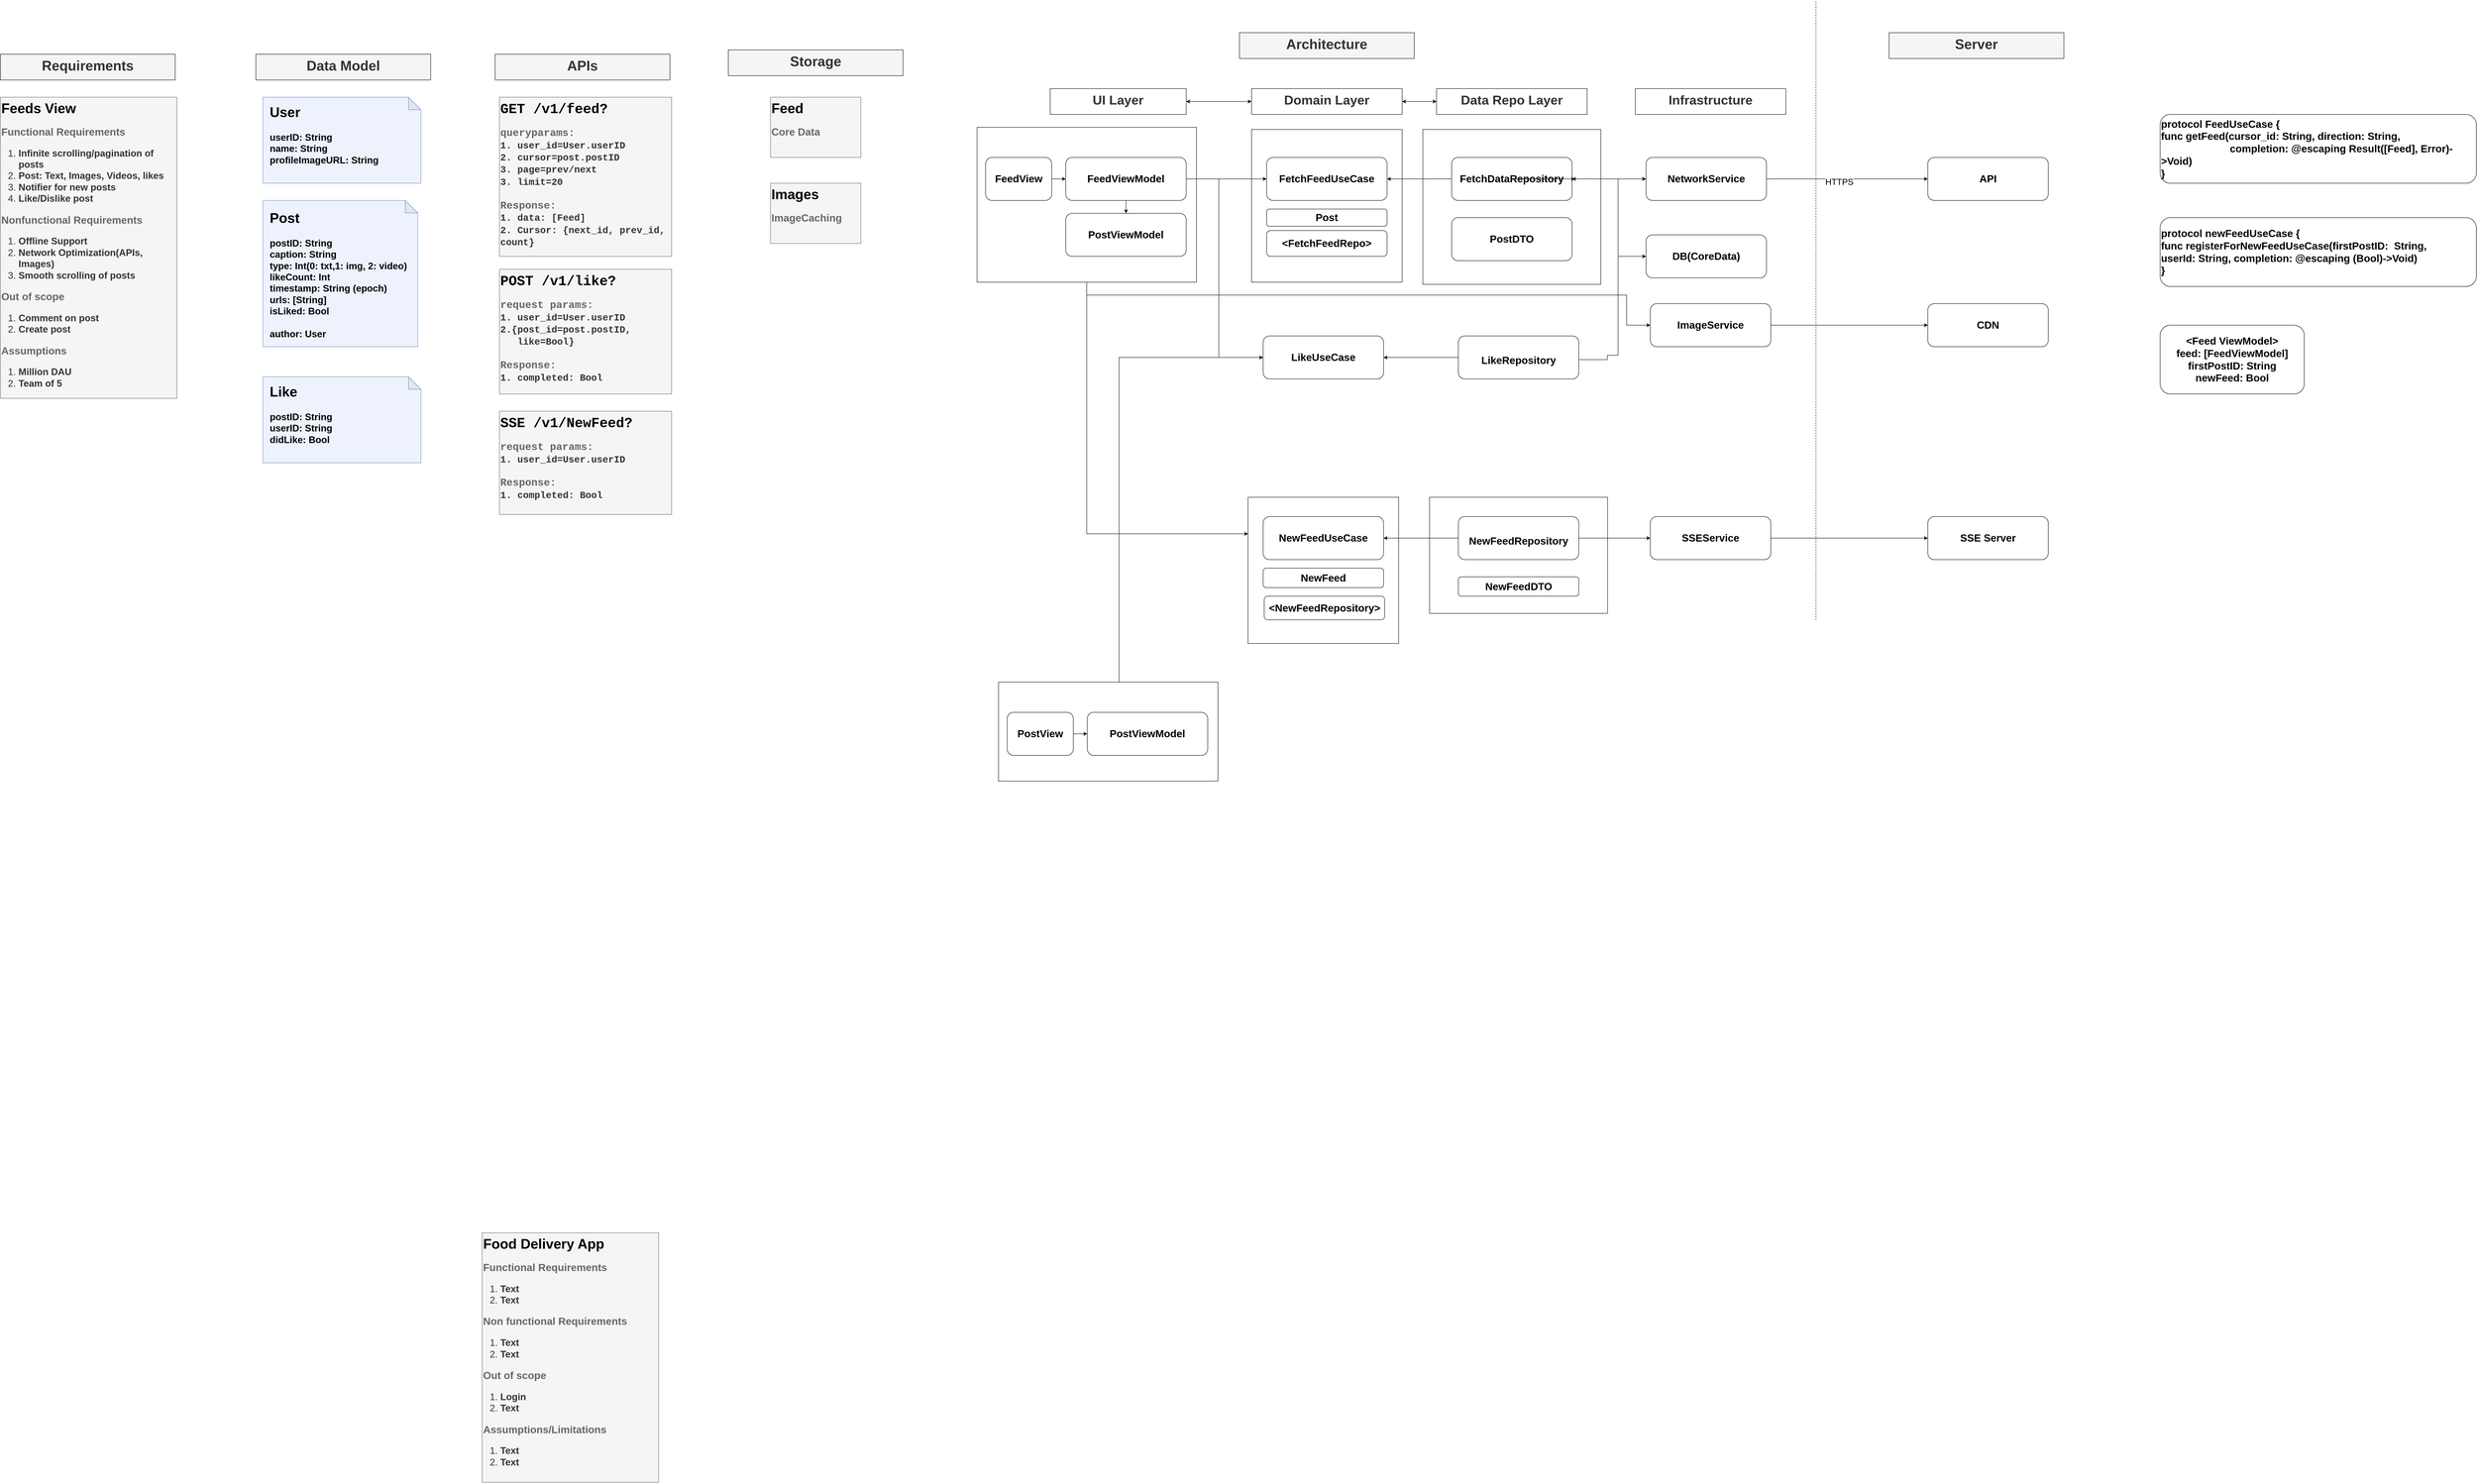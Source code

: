 <mxfile version="24.3.1" type="github">
  <diagram name="Page-1" id="V1l-dA5tbcj-XdferGQP">
    <mxGraphModel dx="2497" dy="600" grid="1" gridSize="10" guides="1" tooltips="1" connect="1" arrows="0" fold="1" page="0" pageScale="1" pageWidth="827" pageHeight="1169" background="none" math="0" shadow="0">
      <root>
        <mxCell id="0" />
        <mxCell id="1" parent="0" />
        <mxCell id="pbRktx3s1UAKMSOoyMUi-34" value="" style="rounded=0;whiteSpace=wrap;html=1;" parent="1" vertex="1">
          <mxGeometry x="3106.26" y="1315" width="413.75" height="360" as="geometry" />
        </mxCell>
        <mxCell id="pbRktx3s1UAKMSOoyMUi-47" style="edgeStyle=orthogonalEdgeStyle;rounded=0;orthogonalLoop=1;jettySize=auto;html=1;entryX=0;entryY=0.5;entryDx=0;entryDy=0;exitX=0.5;exitY=1;exitDx=0;exitDy=0;" parent="1" source="pbRktx3s1UAKMSOoyMUi-33" target="pbRktx3s1UAKMSOoyMUi-46" edge="1">
          <mxGeometry relative="1" as="geometry">
            <Array as="points">
              <mxPoint x="2325" y="1700" />
              <mxPoint x="3580" y="1700" />
              <mxPoint x="3580" y="1770" />
            </Array>
          </mxGeometry>
        </mxCell>
        <mxCell id="pbRktx3s1UAKMSOoyMUi-75" style="edgeStyle=orthogonalEdgeStyle;rounded=0;orthogonalLoop=1;jettySize=auto;html=1;entryX=0;entryY=0.25;entryDx=0;entryDy=0;" parent="1" source="pbRktx3s1UAKMSOoyMUi-33" target="pbRktx3s1UAKMSOoyMUi-54" edge="1">
          <mxGeometry relative="1" as="geometry">
            <Array as="points">
              <mxPoint x="2325" y="2255" />
            </Array>
          </mxGeometry>
        </mxCell>
        <mxCell id="pbRktx3s1UAKMSOoyMUi-33" value="" style="rounded=0;whiteSpace=wrap;html=1;" parent="1" vertex="1">
          <mxGeometry x="2070" y="1310" width="510" height="360" as="geometry" />
        </mxCell>
        <mxCell id="pbRktx3s1UAKMSOoyMUi-32" value="" style="rounded=0;whiteSpace=wrap;html=1;" parent="1" vertex="1">
          <mxGeometry x="2708.12" y="1315" width="350" height="355" as="geometry" />
        </mxCell>
        <mxCell id="NF64KttSVe0JWkwFhkoI-37" value="&lt;b&gt;&lt;font style=&quot;font-size: 24px;&quot;&gt;&amp;lt;Feed ViewModel&amp;gt;&lt;br&gt;feed: [FeedViewModel]&lt;/font&gt;&lt;/b&gt;&lt;div&gt;&lt;b&gt;&lt;font style=&quot;font-size: 24px;&quot;&gt;firstPostID: String&lt;/font&gt;&lt;/b&gt;&lt;/div&gt;&lt;div&gt;&lt;b&gt;&lt;font style=&quot;font-size: 24px;&quot;&gt;newFeed: Bool&lt;/font&gt;&lt;/b&gt;&lt;/div&gt;" style="rounded=1;whiteSpace=wrap;html=1;" parent="1" vertex="1">
          <mxGeometry x="4820" y="1770" width="335" height="160" as="geometry" />
        </mxCell>
        <mxCell id="NF64KttSVe0JWkwFhkoI-41" value="&lt;span style=&quot;font-size: 24px;&quot;&gt;&lt;b&gt;protocol FeedUseCase {&lt;/b&gt;&lt;/span&gt;&lt;div&gt;&lt;span style=&quot;font-size: 24px;&quot;&gt;&lt;b&gt;func getFeed(cursor_id: String, direction: String,&amp;nbsp;&lt;/b&gt;&lt;/span&gt;&lt;/div&gt;&lt;div&gt;&lt;span style=&quot;font-size: 24px;&quot;&gt;&lt;b&gt;&lt;span style=&quot;white-space: pre;&quot;&gt;&#x9;&lt;/span&gt;&lt;span style=&quot;white-space: pre;&quot;&gt;&#x9;&lt;/span&gt;&lt;span style=&quot;white-space: pre;&quot;&gt;&#x9;&lt;/span&gt;completion: @escaping Result([Feed], Error)-&amp;gt;Void)&lt;/b&gt;&lt;/span&gt;&lt;/div&gt;&lt;div&gt;&lt;b style=&quot;font-size: 24px; background-color: initial;&quot;&gt;}&lt;/b&gt;&lt;/div&gt;" style="rounded=1;whiteSpace=wrap;html=1;align=left;" parent="1" vertex="1">
          <mxGeometry x="4820" y="1280" width="735" height="160" as="geometry" />
        </mxCell>
        <mxCell id="NF64KttSVe0JWkwFhkoI-49" value="&lt;span style=&quot;font-size: 24px;&quot;&gt;&lt;b&gt;protocol newFeedUseCase {&lt;/b&gt;&lt;/span&gt;&lt;div&gt;&lt;span style=&quot;font-size: 24px;&quot;&gt;&lt;b&gt;func registerForNewFeedUseCase(firstPostID:&amp;nbsp; String,&amp;nbsp;&lt;/b&gt;&lt;/span&gt;&lt;/div&gt;&lt;div&gt;&lt;span style=&quot;font-size: 24px;&quot;&gt;&lt;b&gt;userId: String, completion: @escaping (Bool)-&amp;gt;Void&lt;/b&gt;&lt;/span&gt;&lt;b style=&quot;font-size: 24px; background-color: initial;&quot;&gt;)&lt;/b&gt;&lt;/div&gt;&lt;div&gt;&lt;b style=&quot;font-size: 24px; background-color: initial;&quot;&gt;}&lt;/b&gt;&lt;/div&gt;" style="rounded=1;whiteSpace=wrap;html=1;align=left;" parent="1" vertex="1">
          <mxGeometry x="4820" y="1520" width="735" height="160" as="geometry" />
        </mxCell>
        <mxCell id="0BjjASKNsb-L6eF4mIK3-59" value="" style="group" parent="1" vertex="1" connectable="0">
          <mxGeometry x="410" y="1240" width="367.5" height="200" as="geometry" />
        </mxCell>
        <mxCell id="0BjjASKNsb-L6eF4mIK3-60" value="" style="shape=note;whiteSpace=wrap;html=1;backgroundOutline=1;darkOpacity=0.05;size=29;fillColor=#EDF2FC;strokeColor=#6c8ebf;fillStyle=auto;" parent="0BjjASKNsb-L6eF4mIK3-59" vertex="1">
          <mxGeometry width="367.5" height="200" as="geometry" />
        </mxCell>
        <mxCell id="0BjjASKNsb-L6eF4mIK3-61" value="&lt;b style=&quot;font-size: 32px;&quot;&gt;User&lt;/b&gt;&lt;div&gt;&lt;b style=&quot;&quot;&gt;&lt;font style=&quot;font-size: 22px;&quot;&gt;&lt;br&gt;&lt;/font&gt;&lt;/b&gt;&lt;/div&gt;&lt;div&gt;&lt;b style=&quot;&quot;&gt;&lt;font style=&quot;font-size: 22px;&quot;&gt;userID: String&lt;/font&gt;&lt;/b&gt;&lt;/div&gt;&lt;div&gt;&lt;b style=&quot;&quot;&gt;&lt;font style=&quot;font-size: 22px;&quot;&gt;name: String&lt;/font&gt;&lt;/b&gt;&lt;/div&gt;&lt;div&gt;&lt;b style=&quot;&quot;&gt;&lt;font style=&quot;font-size: 22px;&quot;&gt;profileImageURL: String&lt;/font&gt;&lt;/b&gt;&lt;/div&gt;" style="text;html=1;align=left;verticalAlign=top;whiteSpace=wrap;rounded=0;" parent="0BjjASKNsb-L6eF4mIK3-59" vertex="1">
          <mxGeometry x="13.868" y="9.048" width="339.764" height="183.333" as="geometry" />
        </mxCell>
        <mxCell id="0BjjASKNsb-L6eF4mIK3-62" value="&lt;p style=&quot;line-height: 120%;&quot;&gt;&lt;font style=&quot;font-size: 32px;&quot;&gt;&lt;b&gt;Data Model&lt;/b&gt;&lt;/font&gt;&lt;/p&gt;" style="text;html=1;align=center;verticalAlign=middle;whiteSpace=wrap;rounded=0;fillColor=#f5f5f5;strokeColor=default;fontColor=#333333;" parent="1" vertex="1">
          <mxGeometry x="393.75" y="1140" width="406.25" height="60" as="geometry" />
        </mxCell>
        <mxCell id="0BjjASKNsb-L6eF4mIK3-63" value="&lt;p style=&quot;line-height: 120%;&quot;&gt;&lt;font style=&quot;font-size: 32px;&quot;&gt;&lt;b&gt;Requirements&lt;/b&gt;&lt;/font&gt;&lt;/p&gt;" style="text;html=1;align=center;verticalAlign=middle;whiteSpace=wrap;rounded=0;fillColor=#f5f5f5;strokeColor=default;fontColor=#333333;" parent="1" vertex="1">
          <mxGeometry x="-200" y="1140" width="406.25" height="60" as="geometry" />
        </mxCell>
        <mxCell id="0BjjASKNsb-L6eF4mIK3-65" value="&lt;h1 style=&quot;margin-top: 0px; font-size: 32px;&quot;&gt;&lt;font color=&quot;#000000&quot; style=&quot;font-size: 32px;&quot;&gt;&lt;span style=&quot;background-color: initial;&quot;&gt;&lt;font style=&quot;font-size: 32px;&quot;&gt;Feeds View&lt;/font&gt;&lt;/span&gt;&lt;br&gt;&lt;/font&gt;&lt;/h1&gt;&lt;div style=&quot;&quot;&gt;&lt;span style=&quot;background-color: initial;&quot;&gt;&lt;font color=&quot;#666666&quot; size=&quot;1&quot; style=&quot;&quot;&gt;&lt;b style=&quot;font-size: 24px;&quot;&gt;Functional Requirements&lt;/b&gt;&lt;/font&gt;&lt;/span&gt;&lt;/div&gt;&lt;div style=&quot;font-size: 22px;&quot;&gt;&lt;ol style=&quot;&quot;&gt;&lt;li style=&quot;&quot;&gt;&lt;b&gt;Infinite scrolling/pagination of posts&lt;/b&gt;&lt;/li&gt;&lt;li style=&quot;&quot;&gt;&lt;b&gt;Post: Text, Images, Videos, likes&lt;/b&gt;&lt;/li&gt;&lt;li style=&quot;&quot;&gt;&lt;b&gt;Notifier for new posts&lt;/b&gt;&lt;/li&gt;&lt;li style=&quot;&quot;&gt;&lt;b&gt;Like/Dislike post&lt;/b&gt;&lt;/li&gt;&lt;/ol&gt;&lt;div&gt;&lt;div style=&quot;font-size: 12px;&quot;&gt;&lt;span style=&quot;background-color: initial;&quot;&gt;&lt;font color=&quot;#666666&quot; size=&quot;1&quot;&gt;&lt;b style=&quot;font-size: 24px;&quot;&gt;Nonfunctional Requirements&lt;/b&gt;&lt;/font&gt;&lt;/span&gt;&lt;/div&gt;&lt;div&gt;&lt;ol&gt;&lt;li&gt;&lt;b&gt;Offline Support&lt;/b&gt;&lt;/li&gt;&lt;li&gt;&lt;b&gt;Network Optimization(APIs, Images)&lt;/b&gt;&lt;/li&gt;&lt;li&gt;&lt;b&gt;Smooth scrolling of posts&lt;/b&gt;&lt;/li&gt;&lt;/ol&gt;&lt;div&gt;&lt;div style=&quot;font-size: 12px;&quot;&gt;&lt;span style=&quot;background-color: initial;&quot;&gt;&lt;font color=&quot;#666666&quot; size=&quot;1&quot;&gt;&lt;b style=&quot;font-size: 24px;&quot;&gt;Out of scope&lt;/b&gt;&lt;/font&gt;&lt;/span&gt;&lt;/div&gt;&lt;div&gt;&lt;ol&gt;&lt;li&gt;&lt;b&gt;Comment on post&lt;/b&gt;&lt;/li&gt;&lt;li&gt;&lt;b&gt;Create post&lt;/b&gt;&lt;/li&gt;&lt;/ol&gt;&lt;div&gt;&lt;div style=&quot;font-size: 12px;&quot;&gt;&lt;span style=&quot;background-color: initial;&quot;&gt;&lt;font color=&quot;#666666&quot; size=&quot;1&quot;&gt;&lt;b style=&quot;font-size: 24px;&quot;&gt;Assumptions&lt;/b&gt;&lt;/font&gt;&lt;/span&gt;&lt;/div&gt;&lt;div&gt;&lt;ol&gt;&lt;li&gt;&lt;b&gt;Million DAU&lt;/b&gt;&lt;/li&gt;&lt;li&gt;&lt;b&gt;Team of 5&lt;/b&gt;&lt;/li&gt;&lt;/ol&gt;&lt;/div&gt;&lt;/div&gt;&lt;/div&gt;&lt;/div&gt;&lt;/div&gt;&lt;/div&gt;&lt;/div&gt;&lt;div style=&quot;font-size: 22px;&quot;&gt;&lt;span style=&quot;background-color: initial;&quot;&gt;&lt;font size=&quot;1&quot; style=&quot;&quot;&gt;&lt;b style=&quot;font-size: 20px;&quot;&gt;&lt;br&gt;&lt;/b&gt;&lt;/font&gt;&lt;/span&gt;&lt;/div&gt;&lt;div style=&quot;&quot;&gt;&lt;span style=&quot;background-color: initial;&quot;&gt;&lt;font size=&quot;1&quot; style=&quot;&quot;&gt;&lt;b style=&quot;font-size: 20px;&quot;&gt;&amp;nbsp;&lt;/b&gt;&lt;/font&gt;&lt;/span&gt;&lt;/div&gt;&lt;div style=&quot;&quot;&gt;&lt;span style=&quot;background-color: initial;&quot;&gt;&lt;font size=&quot;1&quot; style=&quot;&quot;&gt;&lt;b style=&quot;font-size: 22px;&quot;&gt;&lt;br&gt;&lt;/b&gt;&lt;/font&gt;&lt;/span&gt;&lt;/div&gt;&lt;div&gt;&lt;br&gt;&lt;/div&gt;&lt;div&gt;&lt;br&gt;&lt;/div&gt;" style="text;html=1;whiteSpace=wrap;overflow=hidden;rounded=0;fillColor=#f5f5f5;strokeColor=#666666;fontColor=#333333;" parent="1" vertex="1">
          <mxGeometry x="-200" y="1240" width="410" height="700" as="geometry" />
        </mxCell>
        <mxCell id="0BjjASKNsb-L6eF4mIK3-66" value="" style="group" parent="1" vertex="1" connectable="0">
          <mxGeometry x="410" y="1480" width="360" height="340" as="geometry" />
        </mxCell>
        <mxCell id="0BjjASKNsb-L6eF4mIK3-67" value="" style="shape=note;whiteSpace=wrap;html=1;backgroundOutline=1;darkOpacity=0.05;size=29;fillColor=#EDF2FC;strokeColor=#6c8ebf;fillStyle=auto;" parent="0BjjASKNsb-L6eF4mIK3-66" vertex="1">
          <mxGeometry width="360" height="340" as="geometry" />
        </mxCell>
        <mxCell id="0BjjASKNsb-L6eF4mIK3-68" value="&lt;b style=&quot;font-size: 32px;&quot;&gt;Post&lt;/b&gt;&lt;div&gt;&lt;b style=&quot;&quot;&gt;&lt;font style=&quot;font-size: 22px;&quot;&gt;&lt;br&gt;&lt;/font&gt;&lt;/b&gt;&lt;/div&gt;&lt;div&gt;&lt;b style=&quot;&quot;&gt;&lt;font style=&quot;font-size: 22px;&quot;&gt;postID: String&lt;/font&gt;&lt;/b&gt;&lt;/div&gt;&lt;div&gt;&lt;b style=&quot;&quot;&gt;&lt;font style=&quot;font-size: 22px;&quot;&gt;caption: String&lt;/font&gt;&lt;/b&gt;&lt;/div&gt;&lt;div&gt;&lt;b style=&quot;&quot;&gt;&lt;font style=&quot;font-size: 22px;&quot;&gt;type: Int(0: txt,1: img, 2: video)&lt;/font&gt;&lt;/b&gt;&lt;/div&gt;&lt;div&gt;&lt;b style=&quot;&quot;&gt;&lt;font style=&quot;font-size: 22px;&quot;&gt;likeCount: Int&lt;/font&gt;&lt;/b&gt;&lt;/div&gt;&lt;div&gt;&lt;b style=&quot;&quot;&gt;&lt;font style=&quot;font-size: 22px;&quot;&gt;timestamp: String (epoch)&lt;/font&gt;&lt;/b&gt;&lt;/div&gt;&lt;div&gt;&lt;b style=&quot;&quot;&gt;&lt;font style=&quot;font-size: 22px;&quot;&gt;urls: [String]&lt;/font&gt;&lt;/b&gt;&lt;/div&gt;&lt;div&gt;&lt;b style=&quot;&quot;&gt;&lt;font style=&quot;font-size: 22px;&quot;&gt;isLiked: Bool&lt;/font&gt;&lt;/b&gt;&lt;/div&gt;&lt;div&gt;&lt;b style=&quot;&quot;&gt;&lt;font style=&quot;font-size: 22px;&quot;&gt;&lt;br&gt;&lt;/font&gt;&lt;/b&gt;&lt;/div&gt;&lt;div&gt;&lt;b&gt;&lt;font style=&quot;font-size: 22px;&quot;&gt;author: User&lt;/font&gt;&lt;/b&gt;&lt;/div&gt;" style="text;html=1;align=left;verticalAlign=top;whiteSpace=wrap;rounded=0;" parent="0BjjASKNsb-L6eF4mIK3-66" vertex="1">
          <mxGeometry x="13.585" y="15.381" width="332.83" height="311.667" as="geometry" />
        </mxCell>
        <mxCell id="0BjjASKNsb-L6eF4mIK3-70" value="" style="group" parent="1" vertex="1" connectable="0">
          <mxGeometry x="410" y="1890" width="367.5" height="200" as="geometry" />
        </mxCell>
        <mxCell id="0BjjASKNsb-L6eF4mIK3-71" value="" style="shape=note;whiteSpace=wrap;html=1;backgroundOutline=1;darkOpacity=0.05;size=29;fillColor=#EDF2FC;strokeColor=#6c8ebf;fillStyle=auto;" parent="0BjjASKNsb-L6eF4mIK3-70" vertex="1">
          <mxGeometry width="367.5" height="200" as="geometry" />
        </mxCell>
        <mxCell id="0BjjASKNsb-L6eF4mIK3-72" value="&lt;b style=&quot;font-size: 32px;&quot;&gt;Like&lt;/b&gt;&lt;div&gt;&lt;b style=&quot;&quot;&gt;&lt;font style=&quot;font-size: 22px;&quot;&gt;&lt;br&gt;&lt;/font&gt;&lt;/b&gt;&lt;/div&gt;&lt;div&gt;&lt;b style=&quot;&quot;&gt;&lt;font style=&quot;font-size: 22px;&quot;&gt;postID: String&lt;/font&gt;&lt;/b&gt;&lt;/div&gt;&lt;div&gt;&lt;b style=&quot;&quot;&gt;&lt;font style=&quot;font-size: 22px;&quot;&gt;userID: String&lt;/font&gt;&lt;/b&gt;&lt;/div&gt;&lt;div&gt;&lt;b style=&quot;&quot;&gt;&lt;font style=&quot;font-size: 22px;&quot;&gt;didLike: Bool&lt;/font&gt;&lt;/b&gt;&lt;/div&gt;" style="text;html=1;align=left;verticalAlign=top;whiteSpace=wrap;rounded=0;" parent="0BjjASKNsb-L6eF4mIK3-70" vertex="1">
          <mxGeometry x="13.868" y="9.048" width="339.764" height="183.333" as="geometry" />
        </mxCell>
        <mxCell id="0BjjASKNsb-L6eF4mIK3-73" value="&lt;p style=&quot;line-height: 120%;&quot;&gt;&lt;font style=&quot;font-size: 32px;&quot;&gt;&lt;b&gt;APIs&lt;/b&gt;&lt;/font&gt;&lt;/p&gt;" style="text;html=1;align=center;verticalAlign=middle;whiteSpace=wrap;rounded=0;fillColor=#f5f5f5;strokeColor=default;fontColor=#333333;" parent="1" vertex="1">
          <mxGeometry x="950" y="1140" width="406.25" height="60" as="geometry" />
        </mxCell>
        <mxCell id="0BjjASKNsb-L6eF4mIK3-74" value="&lt;h1 style=&quot;margin-top: 0px; font-size: 32px;&quot;&gt;&lt;font face=&quot;Courier New&quot; color=&quot;#000000&quot; style=&quot;font-size: 32px;&quot;&gt;&lt;span style=&quot;background-color: initial;&quot;&gt;&lt;font style=&quot;font-size: 32px;&quot;&gt;GET /v1/feed?&lt;/font&gt;&lt;/span&gt;&lt;br&gt;&lt;/font&gt;&lt;/h1&gt;&lt;div style=&quot;&quot;&gt;&lt;span style=&quot;background-color: initial;&quot;&gt;&lt;font face=&quot;Courier New&quot; color=&quot;#666666&quot; size=&quot;1&quot; style=&quot;&quot;&gt;&lt;b style=&quot;font-size: 24px;&quot;&gt;queryparams:&lt;/b&gt;&lt;/font&gt;&lt;/span&gt;&lt;/div&gt;&lt;div style=&quot;font-size: 22px;&quot;&gt;&lt;span style=&quot;background-color: initial;&quot;&gt;&lt;font face=&quot;Courier New&quot; style=&quot;font-size: 22px;&quot;&gt;&lt;b style=&quot;&quot;&gt;1. user_id=User.userID&lt;br&gt;&lt;/b&gt;&lt;/font&gt;&lt;/span&gt;&lt;/div&gt;&lt;div style=&quot;font-size: 22px;&quot;&gt;&lt;span style=&quot;background-color: initial;&quot;&gt;&lt;font face=&quot;Courier New&quot; style=&quot;font-size: 22px;&quot;&gt;&lt;b style=&quot;&quot;&gt;2. cursor=post.postID&lt;/b&gt;&lt;/font&gt;&lt;/span&gt;&lt;/div&gt;&lt;div style=&quot;font-size: 22px;&quot;&gt;&lt;span style=&quot;background-color: initial;&quot;&gt;&lt;font face=&quot;Courier New&quot; style=&quot;font-size: 22px;&quot;&gt;&lt;b style=&quot;&quot;&gt;3. page=prev/next&lt;/b&gt;&lt;/font&gt;&lt;/span&gt;&lt;/div&gt;&lt;div style=&quot;font-size: 22px;&quot;&gt;&lt;span style=&quot;background-color: initial;&quot;&gt;&lt;font face=&quot;Courier New&quot; style=&quot;font-size: 22px;&quot;&gt;&lt;b style=&quot;&quot;&gt;3. limit=20&lt;/b&gt;&lt;/font&gt;&lt;/span&gt;&lt;/div&gt;&lt;div style=&quot;font-size: 22px;&quot;&gt;&lt;span style=&quot;background-color: initial;&quot;&gt;&lt;font face=&quot;zhB9_yMxMugOM5td3RFB&quot; size=&quot;1&quot; style=&quot;&quot;&gt;&lt;b style=&quot;font-size: 20px;&quot;&gt;&lt;br&gt;&lt;/b&gt;&lt;/font&gt;&lt;/span&gt;&lt;/div&gt;&lt;div style=&quot;font-size: 22px;&quot;&gt;&lt;div style=&quot;font-size: 21px;&quot;&gt;&lt;span style=&quot;background-color: initial;&quot;&gt;&lt;font face=&quot;Courier New&quot; color=&quot;#666666&quot; size=&quot;1&quot;&gt;&lt;b style=&quot;font-size: 24px;&quot;&gt;Response:&lt;/b&gt;&lt;/font&gt;&lt;/span&gt;&lt;/div&gt;&lt;div style=&quot;&quot;&gt;&lt;span style=&quot;background-color: initial;&quot;&gt;&lt;font style=&quot;font-size: 22px;&quot; face=&quot;Courier New&quot;&gt;&lt;b style=&quot;&quot;&gt;1. data: [Feed]&lt;/b&gt;&lt;/font&gt;&lt;/span&gt;&lt;/div&gt;&lt;div style=&quot;&quot;&gt;&lt;span style=&quot;background-color: initial;&quot;&gt;&lt;font style=&quot;font-size: 22px;&quot; face=&quot;Courier New&quot;&gt;&lt;b style=&quot;&quot;&gt;2. Cursor: {next_id, prev_id, count}&lt;/b&gt;&lt;/font&gt;&lt;/span&gt;&lt;/div&gt;&lt;/div&gt;&lt;div style=&quot;font-size: 22px;&quot;&gt;&lt;span style=&quot;background-color: initial;&quot;&gt;&lt;font size=&quot;1&quot; style=&quot;&quot;&gt;&lt;b style=&quot;font-size: 22px;&quot;&gt;&lt;br&gt;&lt;/b&gt;&lt;/font&gt;&lt;/span&gt;&lt;/div&gt;&lt;div&gt;&lt;br&gt;&lt;/div&gt;&lt;div&gt;&lt;br&gt;&lt;/div&gt;" style="text;html=1;whiteSpace=wrap;overflow=hidden;rounded=0;fillColor=#f5f5f5;strokeColor=#666666;fontColor=#333333;" parent="1" vertex="1">
          <mxGeometry x="960" y="1240" width="400" height="370" as="geometry" />
        </mxCell>
        <mxCell id="0BjjASKNsb-L6eF4mIK3-76" value="&lt;h1 style=&quot;margin-top: 0px; font-size: 32px;&quot;&gt;&lt;font face=&quot;Courier New&quot; color=&quot;#000000&quot; style=&quot;font-size: 32px;&quot;&gt;&lt;span style=&quot;background-color: initial;&quot;&gt;&lt;font style=&quot;font-size: 32px;&quot;&gt;POST /v1/like?&lt;/font&gt;&lt;/span&gt;&lt;br&gt;&lt;/font&gt;&lt;/h1&gt;&lt;div style=&quot;&quot;&gt;&lt;span style=&quot;background-color: initial;&quot;&gt;&lt;font face=&quot;Courier New&quot; color=&quot;#666666&quot; size=&quot;1&quot; style=&quot;&quot;&gt;&lt;b style=&quot;font-size: 24px;&quot;&gt;request params:&lt;/b&gt;&lt;/font&gt;&lt;/span&gt;&lt;/div&gt;&lt;div style=&quot;font-size: 22px;&quot;&gt;&lt;span style=&quot;background-color: initial;&quot;&gt;&lt;font face=&quot;Courier New&quot; style=&quot;font-size: 22px;&quot;&gt;&lt;b style=&quot;&quot;&gt;1. user_id=User.userID&lt;br&gt;&lt;/b&gt;&lt;/font&gt;&lt;/span&gt;&lt;/div&gt;&lt;div style=&quot;font-size: 22px;&quot;&gt;&lt;span style=&quot;background-color: initial;&quot;&gt;&lt;font face=&quot;Courier New&quot; style=&quot;font-size: 22px;&quot;&gt;&lt;b style=&quot;&quot;&gt;2.{post_id=post.postID,&lt;/b&gt;&lt;/font&gt;&lt;/span&gt;&lt;/div&gt;&lt;div style=&quot;font-size: 22px;&quot;&gt;&lt;b style=&quot;background-color: initial; font-family: &amp;quot;Courier New&amp;quot;;&quot;&gt;&amp;nbsp; &amp;nbsp;like=Bool&lt;/b&gt;&lt;b style=&quot;font-family: &amp;quot;Courier New&amp;quot;; background-color: initial;&quot;&gt;}&lt;/b&gt;&lt;/div&gt;&lt;div style=&quot;font-size: 22px;&quot;&gt;&lt;br&gt;&lt;/div&gt;&lt;div style=&quot;font-size: 22px;&quot;&gt;&lt;div style=&quot;font-size: 21px;&quot;&gt;&lt;span style=&quot;background-color: initial;&quot;&gt;&lt;font face=&quot;Courier New&quot; color=&quot;#666666&quot; size=&quot;1&quot;&gt;&lt;b style=&quot;font-size: 24px;&quot;&gt;Response:&lt;/b&gt;&lt;/font&gt;&lt;/span&gt;&lt;/div&gt;&lt;div style=&quot;&quot;&gt;&lt;span style=&quot;background-color: initial;&quot;&gt;&lt;font style=&quot;font-size: 22px;&quot; face=&quot;Courier New&quot;&gt;&lt;b style=&quot;&quot;&gt;1. completed: Bool&lt;/b&gt;&lt;/font&gt;&lt;/span&gt;&lt;/div&gt;&lt;/div&gt;&lt;div&gt;&lt;br&gt;&lt;/div&gt;&lt;div&gt;&lt;br&gt;&lt;/div&gt;" style="text;html=1;whiteSpace=wrap;overflow=hidden;rounded=0;fillColor=#f5f5f5;strokeColor=#666666;fontColor=#333333;" parent="1" vertex="1">
          <mxGeometry x="960" y="1640" width="400" height="290" as="geometry" />
        </mxCell>
        <mxCell id="0BjjASKNsb-L6eF4mIK3-77" value="&lt;h1 style=&quot;margin-top: 0px; font-size: 32px;&quot;&gt;&lt;font face=&quot;Courier New&quot; color=&quot;#000000&quot; style=&quot;font-size: 32px;&quot;&gt;&lt;span style=&quot;background-color: initial;&quot;&gt;&lt;font style=&quot;font-size: 32px;&quot;&gt;SSE /v1/NewFeed?&lt;/font&gt;&lt;/span&gt;&lt;br&gt;&lt;/font&gt;&lt;/h1&gt;&lt;div style=&quot;&quot;&gt;&lt;span style=&quot;background-color: initial;&quot;&gt;&lt;font face=&quot;Courier New&quot; color=&quot;#666666&quot; size=&quot;1&quot; style=&quot;&quot;&gt;&lt;b style=&quot;font-size: 24px;&quot;&gt;request params:&lt;/b&gt;&lt;/font&gt;&lt;/span&gt;&lt;/div&gt;&lt;div style=&quot;font-size: 22px;&quot;&gt;&lt;span style=&quot;background-color: initial;&quot;&gt;&lt;font face=&quot;Courier New&quot; style=&quot;font-size: 22px;&quot;&gt;&lt;b style=&quot;&quot;&gt;1. user_id=User.userID&lt;/b&gt;&lt;/font&gt;&lt;/span&gt;&lt;/div&gt;&lt;div style=&quot;font-size: 22px;&quot;&gt;&lt;span style=&quot;background-color: initial;&quot;&gt;&lt;font face=&quot;zhB9_yMxMugOM5td3RFB&quot; size=&quot;1&quot; style=&quot;&quot;&gt;&lt;b style=&quot;font-size: 20px;&quot;&gt;&lt;br&gt;&lt;/b&gt;&lt;/font&gt;&lt;/span&gt;&lt;/div&gt;&lt;div style=&quot;font-size: 22px;&quot;&gt;&lt;div style=&quot;font-size: 21px;&quot;&gt;&lt;span style=&quot;background-color: initial;&quot;&gt;&lt;font face=&quot;Courier New&quot; color=&quot;#666666&quot; size=&quot;1&quot;&gt;&lt;b style=&quot;font-size: 24px;&quot;&gt;Response:&lt;/b&gt;&lt;/font&gt;&lt;/span&gt;&lt;/div&gt;&lt;div style=&quot;&quot;&gt;&lt;span style=&quot;background-color: initial;&quot;&gt;&lt;font style=&quot;font-size: 22px;&quot; face=&quot;Courier New&quot;&gt;&lt;b style=&quot;&quot;&gt;1. completed: Bool&lt;/b&gt;&lt;/font&gt;&lt;/span&gt;&lt;/div&gt;&lt;/div&gt;&lt;div&gt;&lt;br&gt;&lt;/div&gt;&lt;div&gt;&lt;br&gt;&lt;/div&gt;" style="text;html=1;whiteSpace=wrap;overflow=hidden;rounded=0;fillColor=#f5f5f5;strokeColor=#666666;fontColor=#333333;" parent="1" vertex="1">
          <mxGeometry x="960" y="1970" width="400" height="240" as="geometry" />
        </mxCell>
        <mxCell id="pbRktx3s1UAKMSOoyMUi-1" value="&lt;p style=&quot;line-height: 120%;&quot;&gt;&lt;font style=&quot;font-size: 32px;&quot;&gt;&lt;b&gt;Storage&lt;/b&gt;&lt;/font&gt;&lt;/p&gt;" style="text;html=1;align=center;verticalAlign=middle;whiteSpace=wrap;rounded=0;fillColor=#f5f5f5;strokeColor=default;fontColor=#333333;" parent="1" vertex="1">
          <mxGeometry x="1491.88" y="1130" width="406.25" height="60" as="geometry" />
        </mxCell>
        <mxCell id="pbRktx3s1UAKMSOoyMUi-2" value="&lt;h1 style=&quot;margin-top: 0px; font-size: 32px;&quot;&gt;&lt;font color=&quot;#000000&quot; style=&quot;font-size: 32px;&quot;&gt;&lt;span style=&quot;background-color: initial;&quot;&gt;&lt;font style=&quot;font-size: 32px;&quot;&gt;Feed&lt;/font&gt;&lt;/span&gt;&lt;br&gt;&lt;/font&gt;&lt;/h1&gt;&lt;div style=&quot;&quot;&gt;&lt;font color=&quot;#666666&quot;&gt;&lt;span style=&quot;font-size: 24px;&quot;&gt;&lt;b&gt;Core Data&lt;/b&gt;&lt;/span&gt;&lt;/font&gt;&lt;/div&gt;&lt;div&gt;&lt;br&gt;&lt;/div&gt;&lt;div&gt;&lt;br&gt;&lt;/div&gt;" style="text;html=1;whiteSpace=wrap;overflow=hidden;rounded=0;fillColor=#f5f5f5;strokeColor=#666666;fontColor=#333333;" parent="1" vertex="1">
          <mxGeometry x="1590" y="1240" width="210" height="140" as="geometry" />
        </mxCell>
        <mxCell id="pbRktx3s1UAKMSOoyMUi-3" value="&lt;h1 style=&quot;margin-top: 0px; font-size: 32px;&quot;&gt;&lt;font color=&quot;#000000&quot; style=&quot;font-size: 32px;&quot;&gt;&lt;span style=&quot;background-color: initial;&quot;&gt;&lt;font style=&quot;font-size: 32px;&quot;&gt;Images&lt;/font&gt;&lt;/span&gt;&lt;br&gt;&lt;/font&gt;&lt;/h1&gt;&lt;div style=&quot;&quot;&gt;&lt;font color=&quot;#666666&quot;&gt;&lt;span style=&quot;font-size: 24px;&quot;&gt;&lt;b&gt;ImageCaching&lt;/b&gt;&lt;/span&gt;&lt;/font&gt;&lt;/div&gt;&lt;div&gt;&lt;br&gt;&lt;/div&gt;" style="text;html=1;whiteSpace=wrap;overflow=hidden;rounded=0;fillColor=#f5f5f5;strokeColor=#666666;fontColor=#333333;" parent="1" vertex="1">
          <mxGeometry x="1590" y="1440" width="210" height="140" as="geometry" />
        </mxCell>
        <mxCell id="pbRktx3s1UAKMSOoyMUi-4" value="&lt;p style=&quot;line-height: 120%;&quot;&gt;&lt;font style=&quot;font-size: 32px;&quot;&gt;&lt;b&gt;Architecture&lt;/b&gt;&lt;/font&gt;&lt;/p&gt;" style="text;html=1;align=center;verticalAlign=middle;whiteSpace=wrap;rounded=0;fillColor=#f5f5f5;strokeColor=default;fontColor=#333333;" parent="1" vertex="1">
          <mxGeometry x="2680" y="1090" width="406.25" height="60" as="geometry" />
        </mxCell>
        <mxCell id="pbRktx3s1UAKMSOoyMUi-8" style="edgeStyle=orthogonalEdgeStyle;rounded=0;orthogonalLoop=1;jettySize=auto;html=1;entryX=0;entryY=0.5;entryDx=0;entryDy=0;" parent="1" source="pbRktx3s1UAKMSOoyMUi-6" target="pbRktx3s1UAKMSOoyMUi-7" edge="1">
          <mxGeometry relative="1" as="geometry" />
        </mxCell>
        <mxCell id="pbRktx3s1UAKMSOoyMUi-6" value="&lt;p style=&quot;line-height: 120%;&quot;&gt;&lt;font size=&quot;1&quot; style=&quot;&quot;&gt;&lt;b style=&quot;font-size: 30px;&quot;&gt;UI Layer&lt;/b&gt;&lt;/font&gt;&lt;/p&gt;" style="text;html=1;align=center;verticalAlign=middle;whiteSpace=wrap;rounded=0;fillColor=default;strokeColor=default;fontColor=#333333;" parent="1" vertex="1">
          <mxGeometry x="2240" y="1220" width="316.25" height="60" as="geometry" />
        </mxCell>
        <mxCell id="pbRktx3s1UAKMSOoyMUi-26" style="edgeStyle=orthogonalEdgeStyle;rounded=0;orthogonalLoop=1;jettySize=auto;html=1;" parent="1" source="pbRktx3s1UAKMSOoyMUi-7" target="pbRktx3s1UAKMSOoyMUi-6" edge="1">
          <mxGeometry relative="1" as="geometry" />
        </mxCell>
        <mxCell id="pbRktx3s1UAKMSOoyMUi-27" style="edgeStyle=orthogonalEdgeStyle;rounded=0;orthogonalLoop=1;jettySize=auto;html=1;entryX=0;entryY=0.5;entryDx=0;entryDy=0;" parent="1" source="pbRktx3s1UAKMSOoyMUi-7" target="pbRktx3s1UAKMSOoyMUi-9" edge="1">
          <mxGeometry relative="1" as="geometry" />
        </mxCell>
        <mxCell id="pbRktx3s1UAKMSOoyMUi-7" value="&lt;p style=&quot;line-height: 120%;&quot;&gt;&lt;font size=&quot;1&quot; style=&quot;&quot;&gt;&lt;b style=&quot;font-size: 30px;&quot;&gt;Domain Layer&lt;/b&gt;&lt;/font&gt;&lt;/p&gt;" style="text;html=1;align=center;verticalAlign=middle;whiteSpace=wrap;rounded=0;fillColor=default;strokeColor=default;fontColor=#333333;" parent="1" vertex="1">
          <mxGeometry x="2708.13" y="1220" width="350" height="60" as="geometry" />
        </mxCell>
        <mxCell id="pbRktx3s1UAKMSOoyMUi-11" value="" style="edgeStyle=orthogonalEdgeStyle;rounded=0;orthogonalLoop=1;jettySize=auto;html=1;" parent="1" source="pbRktx3s1UAKMSOoyMUi-9" target="pbRktx3s1UAKMSOoyMUi-7" edge="1">
          <mxGeometry relative="1" as="geometry" />
        </mxCell>
        <mxCell id="pbRktx3s1UAKMSOoyMUi-9" value="&lt;p style=&quot;line-height: 120%;&quot;&gt;&lt;font size=&quot;1&quot; style=&quot;&quot;&gt;&lt;b style=&quot;font-size: 30px;&quot;&gt;Data Repo Layer&lt;/b&gt;&lt;/font&gt;&lt;/p&gt;" style="text;html=1;align=center;verticalAlign=middle;whiteSpace=wrap;rounded=0;fillColor=default;strokeColor=default;fontColor=#333333;" parent="1" vertex="1">
          <mxGeometry x="3138.13" y="1220" width="350" height="60" as="geometry" />
        </mxCell>
        <mxCell id="pbRktx3s1UAKMSOoyMUi-12" value="&lt;font style=&quot;font-size: 24px;&quot;&gt;&lt;b&gt;FetchFeedUseCase&lt;/b&gt;&lt;/font&gt;" style="rounded=1;whiteSpace=wrap;html=1;" parent="1" vertex="1">
          <mxGeometry x="2743.12" y="1380" width="280" height="100" as="geometry" />
        </mxCell>
        <mxCell id="pbRktx3s1UAKMSOoyMUi-13" value="&lt;font style=&quot;font-size: 24px;&quot;&gt;&lt;b&gt;Post&lt;/b&gt;&lt;/font&gt;" style="rounded=1;whiteSpace=wrap;html=1;" parent="1" vertex="1">
          <mxGeometry x="2743.12" y="1500" width="280" height="40" as="geometry" />
        </mxCell>
        <mxCell id="pbRktx3s1UAKMSOoyMUi-14" value="&lt;font style=&quot;font-size: 24px;&quot;&gt;&lt;b&gt;&amp;lt;FetchFeedRepo&amp;gt;&lt;/b&gt;&lt;/font&gt;" style="rounded=1;whiteSpace=wrap;html=1;" parent="1" vertex="1">
          <mxGeometry x="2743.12" y="1550" width="280" height="60" as="geometry" />
        </mxCell>
        <mxCell id="pbRktx3s1UAKMSOoyMUi-22" style="edgeStyle=orthogonalEdgeStyle;rounded=0;orthogonalLoop=1;jettySize=auto;html=1;entryX=1;entryY=0.5;entryDx=0;entryDy=0;" parent="1" source="pbRktx3s1UAKMSOoyMUi-15" target="pbRktx3s1UAKMSOoyMUi-12" edge="1">
          <mxGeometry relative="1" as="geometry" />
        </mxCell>
        <mxCell id="pbRktx3s1UAKMSOoyMUi-28" style="edgeStyle=orthogonalEdgeStyle;rounded=0;orthogonalLoop=1;jettySize=auto;html=1;entryX=0;entryY=0.5;entryDx=0;entryDy=0;" parent="1" source="pbRktx3s1UAKMSOoyMUi-15" target="pbRktx3s1UAKMSOoyMUi-24" edge="1">
          <mxGeometry relative="1" as="geometry" />
        </mxCell>
        <mxCell id="pbRktx3s1UAKMSOoyMUi-31" style="edgeStyle=orthogonalEdgeStyle;rounded=0;orthogonalLoop=1;jettySize=auto;html=1;entryX=0;entryY=0.5;entryDx=0;entryDy=0;" parent="1" source="pbRktx3s1UAKMSOoyMUi-15" target="pbRktx3s1UAKMSOoyMUi-25" edge="1">
          <mxGeometry relative="1" as="geometry">
            <Array as="points">
              <mxPoint x="3560" y="1430" />
              <mxPoint x="3560" y="1610" />
            </Array>
          </mxGeometry>
        </mxCell>
        <mxCell id="pbRktx3s1UAKMSOoyMUi-15" value="&lt;font style=&quot;font-size: 24px;&quot;&gt;&lt;b&gt;FetchDataRepository&lt;/b&gt;&lt;/font&gt;" style="rounded=1;whiteSpace=wrap;html=1;" parent="1" vertex="1">
          <mxGeometry x="3173.13" y="1380" width="280" height="100" as="geometry" />
        </mxCell>
        <mxCell id="pbRktx3s1UAKMSOoyMUi-19" value="" style="edgeStyle=orthogonalEdgeStyle;rounded=0;orthogonalLoop=1;jettySize=auto;html=1;" parent="1" source="pbRktx3s1UAKMSOoyMUi-16" target="pbRktx3s1UAKMSOoyMUi-17" edge="1">
          <mxGeometry relative="1" as="geometry" />
        </mxCell>
        <mxCell id="pbRktx3s1UAKMSOoyMUi-16" value="&lt;font style=&quot;font-size: 24px;&quot;&gt;&lt;b&gt;FeedView&lt;/b&gt;&lt;/font&gt;" style="rounded=1;whiteSpace=wrap;html=1;" parent="1" vertex="1">
          <mxGeometry x="2090" y="1380" width="153.75" height="100" as="geometry" />
        </mxCell>
        <mxCell id="pbRktx3s1UAKMSOoyMUi-20" value="" style="edgeStyle=orthogonalEdgeStyle;rounded=0;orthogonalLoop=1;jettySize=auto;html=1;" parent="1" source="pbRktx3s1UAKMSOoyMUi-17" target="pbRktx3s1UAKMSOoyMUi-18" edge="1">
          <mxGeometry relative="1" as="geometry" />
        </mxCell>
        <mxCell id="pbRktx3s1UAKMSOoyMUi-21" style="edgeStyle=orthogonalEdgeStyle;rounded=0;orthogonalLoop=1;jettySize=auto;html=1;entryX=0;entryY=0.5;entryDx=0;entryDy=0;" parent="1" source="pbRktx3s1UAKMSOoyMUi-17" target="pbRktx3s1UAKMSOoyMUi-12" edge="1">
          <mxGeometry relative="1" as="geometry" />
        </mxCell>
        <mxCell id="pbRktx3s1UAKMSOoyMUi-39" style="edgeStyle=orthogonalEdgeStyle;rounded=0;orthogonalLoop=1;jettySize=auto;html=1;entryX=0;entryY=0.5;entryDx=0;entryDy=0;" parent="1" source="pbRktx3s1UAKMSOoyMUi-17" target="pbRktx3s1UAKMSOoyMUi-36" edge="1">
          <mxGeometry relative="1" as="geometry">
            <Array as="points">
              <mxPoint x="2632" y="1430" />
              <mxPoint x="2632" y="1845" />
            </Array>
          </mxGeometry>
        </mxCell>
        <mxCell id="pbRktx3s1UAKMSOoyMUi-17" value="&lt;font style=&quot;font-size: 24px;&quot;&gt;&lt;b&gt;FeedViewModel&lt;/b&gt;&lt;/font&gt;" style="rounded=1;whiteSpace=wrap;html=1;" parent="1" vertex="1">
          <mxGeometry x="2276.25" y="1380" width="280" height="100" as="geometry" />
        </mxCell>
        <mxCell id="pbRktx3s1UAKMSOoyMUi-18" value="&lt;font style=&quot;font-size: 24px;&quot;&gt;&lt;b&gt;PostViewModel&lt;/b&gt;&lt;/font&gt;" style="rounded=1;whiteSpace=wrap;html=1;" parent="1" vertex="1">
          <mxGeometry x="2276.25" y="1510" width="280" height="100" as="geometry" />
        </mxCell>
        <mxCell id="pbRktx3s1UAKMSOoyMUi-23" value="&lt;p style=&quot;line-height: 120%;&quot;&gt;&lt;font size=&quot;1&quot; style=&quot;&quot;&gt;&lt;b style=&quot;font-size: 30px;&quot;&gt;Infrastructure&lt;/b&gt;&lt;/font&gt;&lt;/p&gt;" style="text;html=1;align=center;verticalAlign=middle;whiteSpace=wrap;rounded=0;fillColor=default;strokeColor=default;fontColor=#333333;" parent="1" vertex="1">
          <mxGeometry x="3600" y="1220" width="350" height="60" as="geometry" />
        </mxCell>
        <mxCell id="pbRktx3s1UAKMSOoyMUi-29" style="edgeStyle=orthogonalEdgeStyle;rounded=0;orthogonalLoop=1;jettySize=auto;html=1;entryX=1;entryY=0.5;entryDx=0;entryDy=0;" parent="1" source="pbRktx3s1UAKMSOoyMUi-24" target="pbRktx3s1UAKMSOoyMUi-15" edge="1">
          <mxGeometry relative="1" as="geometry" />
        </mxCell>
        <mxCell id="pbRktx3s1UAKMSOoyMUi-67" style="edgeStyle=orthogonalEdgeStyle;rounded=0;orthogonalLoop=1;jettySize=auto;html=1;entryX=0;entryY=0.5;entryDx=0;entryDy=0;" parent="1" source="pbRktx3s1UAKMSOoyMUi-24" target="pbRktx3s1UAKMSOoyMUi-66" edge="1">
          <mxGeometry relative="1" as="geometry" />
        </mxCell>
        <mxCell id="pbRktx3s1UAKMSOoyMUi-68" value="&lt;font style=&quot;font-size: 20px;&quot;&gt;HTTPS&lt;/font&gt;" style="edgeLabel;html=1;align=center;verticalAlign=middle;resizable=0;points=[];" parent="pbRktx3s1UAKMSOoyMUi-67" vertex="1" connectable="0">
          <mxGeometry x="-0.099" y="-6" relative="1" as="geometry">
            <mxPoint as="offset" />
          </mxGeometry>
        </mxCell>
        <mxCell id="pbRktx3s1UAKMSOoyMUi-24" value="&lt;font style=&quot;font-size: 24px;&quot;&gt;&lt;b&gt;NetworkService&lt;/b&gt;&lt;/font&gt;" style="rounded=1;whiteSpace=wrap;html=1;" parent="1" vertex="1">
          <mxGeometry x="3625" y="1380" width="280" height="100" as="geometry" />
        </mxCell>
        <mxCell id="pbRktx3s1UAKMSOoyMUi-30" style="edgeStyle=orthogonalEdgeStyle;rounded=0;orthogonalLoop=1;jettySize=auto;html=1;" parent="1" source="pbRktx3s1UAKMSOoyMUi-25" edge="1">
          <mxGeometry relative="1" as="geometry">
            <mxPoint x="3460" y="1430" as="targetPoint" />
            <Array as="points">
              <mxPoint x="3560" y="1610" />
              <mxPoint x="3560" y="1430" />
              <mxPoint x="3313" y="1430" />
            </Array>
          </mxGeometry>
        </mxCell>
        <mxCell id="pbRktx3s1UAKMSOoyMUi-25" value="&lt;font style=&quot;font-size: 24px;&quot;&gt;&lt;b&gt;DB(CoreData)&lt;/b&gt;&lt;/font&gt;" style="rounded=1;whiteSpace=wrap;html=1;" parent="1" vertex="1">
          <mxGeometry x="3625" y="1560" width="280" height="100" as="geometry" />
        </mxCell>
        <mxCell id="pbRktx3s1UAKMSOoyMUi-36" value="&lt;font style=&quot;font-size: 24px;&quot;&gt;&lt;b&gt;LikeUseCase&lt;/b&gt;&lt;/font&gt;" style="rounded=1;whiteSpace=wrap;html=1;" parent="1" vertex="1">
          <mxGeometry x="2735" y="1795" width="280" height="100" as="geometry" />
        </mxCell>
        <mxCell id="pbRktx3s1UAKMSOoyMUi-40" value="&lt;font style=&quot;font-size: 24px;&quot;&gt;&lt;b&gt;PostDTO&lt;/b&gt;&lt;/font&gt;" style="rounded=1;whiteSpace=wrap;html=1;" parent="1" vertex="1">
          <mxGeometry x="3173.13" y="1520" width="280" height="100" as="geometry" />
        </mxCell>
        <mxCell id="pbRktx3s1UAKMSOoyMUi-44" style="edgeStyle=orthogonalEdgeStyle;rounded=0;orthogonalLoop=1;jettySize=auto;html=1;" parent="1" target="pbRktx3s1UAKMSOoyMUi-24" edge="1">
          <mxGeometry relative="1" as="geometry">
            <mxPoint x="3470" y="1850" as="sourcePoint" />
            <Array as="points">
              <mxPoint x="3535" y="1840" />
              <mxPoint x="3560" y="1840" />
              <mxPoint x="3560" y="1430" />
            </Array>
          </mxGeometry>
        </mxCell>
        <mxCell id="pbRktx3s1UAKMSOoyMUi-45" style="edgeStyle=orthogonalEdgeStyle;rounded=0;orthogonalLoop=1;jettySize=auto;html=1;entryX=1;entryY=0.5;entryDx=0;entryDy=0;" parent="1" source="pbRktx3s1UAKMSOoyMUi-42" target="pbRktx3s1UAKMSOoyMUi-36" edge="1">
          <mxGeometry relative="1" as="geometry" />
        </mxCell>
        <mxCell id="pbRktx3s1UAKMSOoyMUi-42" value="&lt;div&gt;&lt;br&gt;&lt;/div&gt;&lt;div&gt;&lt;span style=&quot;font-size: 24px;&quot;&gt;&lt;b&gt;LikeRepository&lt;/b&gt;&lt;/span&gt;&lt;/div&gt;" style="rounded=1;whiteSpace=wrap;html=1;" parent="1" vertex="1">
          <mxGeometry x="3188.75" y="1795" width="280" height="100" as="geometry" />
        </mxCell>
        <mxCell id="pbRktx3s1UAKMSOoyMUi-70" style="edgeStyle=orthogonalEdgeStyle;rounded=0;orthogonalLoop=1;jettySize=auto;html=1;entryX=0;entryY=0.5;entryDx=0;entryDy=0;" parent="1" source="pbRktx3s1UAKMSOoyMUi-46" target="pbRktx3s1UAKMSOoyMUi-69" edge="1">
          <mxGeometry relative="1" as="geometry" />
        </mxCell>
        <mxCell id="pbRktx3s1UAKMSOoyMUi-46" value="&lt;span style=&quot;font-size: 24px;&quot;&gt;&lt;b&gt;ImageService&lt;/b&gt;&lt;/span&gt;" style="rounded=1;whiteSpace=wrap;html=1;" parent="1" vertex="1">
          <mxGeometry x="3635" y="1720" width="280" height="100" as="geometry" />
        </mxCell>
        <mxCell id="pbRktx3s1UAKMSOoyMUi-53" value="" style="rounded=0;whiteSpace=wrap;html=1;" parent="1" vertex="1">
          <mxGeometry x="3121.88" y="2170" width="413.75" height="270" as="geometry" />
        </mxCell>
        <mxCell id="pbRktx3s1UAKMSOoyMUi-54" value="" style="rounded=0;whiteSpace=wrap;html=1;" parent="1" vertex="1">
          <mxGeometry x="2700" y="2170" width="350" height="340" as="geometry" />
        </mxCell>
        <mxCell id="pbRktx3s1UAKMSOoyMUi-55" value="&lt;font style=&quot;font-size: 24px;&quot;&gt;&lt;b&gt;NewFeedUseCase&lt;/b&gt;&lt;/font&gt;" style="rounded=1;whiteSpace=wrap;html=1;" parent="1" vertex="1">
          <mxGeometry x="2735" y="2215" width="280" height="100" as="geometry" />
        </mxCell>
        <mxCell id="pbRktx3s1UAKMSOoyMUi-56" value="&lt;font style=&quot;font-size: 24px;&quot;&gt;&lt;b&gt;NewFeed&lt;/b&gt;&lt;/font&gt;" style="rounded=1;whiteSpace=wrap;html=1;" parent="1" vertex="1">
          <mxGeometry x="2735" y="2335" width="280" height="45" as="geometry" />
        </mxCell>
        <mxCell id="pbRktx3s1UAKMSOoyMUi-57" value="&lt;font style=&quot;font-size: 24px;&quot;&gt;&lt;b&gt;&amp;lt;NewFeedRepository&amp;gt;&lt;/b&gt;&lt;/font&gt;" style="rounded=1;whiteSpace=wrap;html=1;" parent="1" vertex="1">
          <mxGeometry x="2737.5" y="2400" width="280" height="55" as="geometry" />
        </mxCell>
        <mxCell id="pbRktx3s1UAKMSOoyMUi-58" style="edgeStyle=orthogonalEdgeStyle;rounded=0;orthogonalLoop=1;jettySize=auto;html=1;entryX=1;entryY=0.5;entryDx=0;entryDy=0;" parent="1" source="pbRktx3s1UAKMSOoyMUi-59" target="pbRktx3s1UAKMSOoyMUi-55" edge="1">
          <mxGeometry relative="1" as="geometry" />
        </mxCell>
        <mxCell id="pbRktx3s1UAKMSOoyMUi-62" style="edgeStyle=orthogonalEdgeStyle;rounded=0;orthogonalLoop=1;jettySize=auto;html=1;exitX=1;exitY=0.5;exitDx=0;exitDy=0;entryX=0;entryY=0.5;entryDx=0;entryDy=0;" parent="1" source="pbRktx3s1UAKMSOoyMUi-59" target="pbRktx3s1UAKMSOoyMUi-61" edge="1">
          <mxGeometry relative="1" as="geometry" />
        </mxCell>
        <mxCell id="pbRktx3s1UAKMSOoyMUi-59" value="&lt;div&gt;&lt;br&gt;&lt;/div&gt;&lt;div&gt;&lt;span style=&quot;font-size: 24px;&quot;&gt;&lt;b&gt;NewFeedRepository&lt;/b&gt;&lt;/span&gt;&lt;/div&gt;" style="rounded=1;whiteSpace=wrap;html=1;" parent="1" vertex="1">
          <mxGeometry x="3188.75" y="2215" width="280" height="100" as="geometry" />
        </mxCell>
        <mxCell id="pbRktx3s1UAKMSOoyMUi-60" value="&lt;font style=&quot;font-size: 24px;&quot;&gt;&lt;b&gt;NewFeedDTO&lt;/b&gt;&lt;/font&gt;" style="rounded=1;whiteSpace=wrap;html=1;" parent="1" vertex="1">
          <mxGeometry x="3188.75" y="2355" width="280" height="45" as="geometry" />
        </mxCell>
        <mxCell id="pbRktx3s1UAKMSOoyMUi-73" style="edgeStyle=orthogonalEdgeStyle;rounded=0;orthogonalLoop=1;jettySize=auto;html=1;entryX=0;entryY=0.5;entryDx=0;entryDy=0;" parent="1" source="pbRktx3s1UAKMSOoyMUi-61" target="pbRktx3s1UAKMSOoyMUi-72" edge="1">
          <mxGeometry relative="1" as="geometry" />
        </mxCell>
        <mxCell id="pbRktx3s1UAKMSOoyMUi-61" value="&lt;font style=&quot;font-size: 24px;&quot;&gt;&lt;b&gt;SSEService&lt;/b&gt;&lt;/font&gt;" style="rounded=1;whiteSpace=wrap;html=1;" parent="1" vertex="1">
          <mxGeometry x="3635" y="2215" width="280" height="100" as="geometry" />
        </mxCell>
        <mxCell id="pbRktx3s1UAKMSOoyMUi-63" value="" style="endArrow=none;dashed=1;html=1;rounded=0;" parent="1" edge="1">
          <mxGeometry width="50" height="50" relative="1" as="geometry">
            <mxPoint x="4020" y="2455" as="sourcePoint" />
            <mxPoint x="4020" y="1015" as="targetPoint" />
          </mxGeometry>
        </mxCell>
        <mxCell id="pbRktx3s1UAKMSOoyMUi-65" value="&lt;p style=&quot;line-height: 120%;&quot;&gt;&lt;span style=&quot;font-size: 32px;&quot;&gt;&lt;b&gt;Server&lt;/b&gt;&lt;/span&gt;&lt;/p&gt;" style="text;html=1;align=center;verticalAlign=middle;whiteSpace=wrap;rounded=0;fillColor=#f5f5f5;strokeColor=default;fontColor=#333333;" parent="1" vertex="1">
          <mxGeometry x="4190" y="1090" width="406.25" height="60" as="geometry" />
        </mxCell>
        <mxCell id="pbRktx3s1UAKMSOoyMUi-66" value="&lt;font style=&quot;font-size: 24px;&quot;&gt;&lt;b&gt;API&lt;/b&gt;&lt;/font&gt;" style="rounded=1;whiteSpace=wrap;html=1;" parent="1" vertex="1">
          <mxGeometry x="4280" y="1380" width="280" height="100" as="geometry" />
        </mxCell>
        <mxCell id="pbRktx3s1UAKMSOoyMUi-69" value="&lt;font style=&quot;font-size: 24px;&quot;&gt;&lt;b&gt;CDN&lt;/b&gt;&lt;/font&gt;" style="rounded=1;whiteSpace=wrap;html=1;" parent="1" vertex="1">
          <mxGeometry x="4280" y="1720" width="280" height="100" as="geometry" />
        </mxCell>
        <mxCell id="pbRktx3s1UAKMSOoyMUi-72" value="&lt;font style=&quot;font-size: 24px;&quot;&gt;&lt;b&gt;SSE Server&lt;/b&gt;&lt;/font&gt;" style="rounded=1;whiteSpace=wrap;html=1;" parent="1" vertex="1">
          <mxGeometry x="4280" y="2215" width="280" height="100" as="geometry" />
        </mxCell>
        <mxCell id="pbRktx3s1UAKMSOoyMUi-82" style="edgeStyle=orthogonalEdgeStyle;rounded=0;orthogonalLoop=1;jettySize=auto;html=1;entryX=0;entryY=0.5;entryDx=0;entryDy=0;" parent="1" source="pbRktx3s1UAKMSOoyMUi-76" target="pbRktx3s1UAKMSOoyMUi-36" edge="1">
          <mxGeometry relative="1" as="geometry">
            <Array as="points">
              <mxPoint x="2400" y="1845" />
            </Array>
          </mxGeometry>
        </mxCell>
        <mxCell id="pbRktx3s1UAKMSOoyMUi-76" value="" style="rounded=0;whiteSpace=wrap;html=1;" parent="1" vertex="1">
          <mxGeometry x="2120" y="2600" width="510" height="230" as="geometry" />
        </mxCell>
        <mxCell id="pbRktx3s1UAKMSOoyMUi-77" value="" style="edgeStyle=orthogonalEdgeStyle;rounded=0;orthogonalLoop=1;jettySize=auto;html=1;" parent="1" source="pbRktx3s1UAKMSOoyMUi-78" target="pbRktx3s1UAKMSOoyMUi-80" edge="1">
          <mxGeometry relative="1" as="geometry" />
        </mxCell>
        <mxCell id="pbRktx3s1UAKMSOoyMUi-78" value="&lt;font style=&quot;font-size: 24px;&quot;&gt;&lt;b&gt;PostView&lt;/b&gt;&lt;/font&gt;" style="rounded=1;whiteSpace=wrap;html=1;" parent="1" vertex="1">
          <mxGeometry x="2140" y="2670" width="153.75" height="100" as="geometry" />
        </mxCell>
        <mxCell id="pbRktx3s1UAKMSOoyMUi-80" value="&lt;font style=&quot;font-size: 24px;&quot;&gt;&lt;b&gt;PostViewModel&lt;/b&gt;&lt;/font&gt;" style="rounded=1;whiteSpace=wrap;html=1;" parent="1" vertex="1">
          <mxGeometry x="2326.25" y="2670" width="280" height="100" as="geometry" />
        </mxCell>
        <mxCell id="pbRktx3s1UAKMSOoyMUi-83" value="&lt;h1 style=&quot;margin-top: 0px; font-size: 32px;&quot;&gt;&lt;font color=&quot;#000000&quot; style=&quot;font-size: 32px;&quot;&gt;&lt;span style=&quot;background-color: initial;&quot;&gt;&lt;font style=&quot;font-size: 32px;&quot;&gt;Food Delivery App&lt;/font&gt;&lt;/span&gt;&lt;br&gt;&lt;/font&gt;&lt;/h1&gt;&lt;div style=&quot;&quot;&gt;&lt;span style=&quot;background-color: initial;&quot;&gt;&lt;font color=&quot;#666666&quot; size=&quot;1&quot; style=&quot;&quot;&gt;&lt;b style=&quot;font-size: 24px;&quot;&gt;Functional Requirements&lt;/b&gt;&lt;/font&gt;&lt;/span&gt;&lt;/div&gt;&lt;div style=&quot;font-size: 22px;&quot;&gt;&lt;ol style=&quot;&quot;&gt;&lt;li style=&quot;&quot;&gt;&lt;b&gt;Text&lt;/b&gt;&lt;/li&gt;&lt;li style=&quot;&quot;&gt;&lt;b&gt;Text&lt;/b&gt;&lt;/li&gt;&lt;/ol&gt;&lt;div&gt;&lt;div style=&quot;font-size: 12px;&quot;&gt;&lt;div&gt;&lt;span style=&quot;background-color: initial;&quot;&gt;&lt;font color=&quot;#666666&quot; size=&quot;1&quot;&gt;&lt;b style=&quot;font-size: 24px;&quot;&gt;Non functional Requirements&lt;/b&gt;&lt;/font&gt;&lt;/span&gt;&lt;/div&gt;&lt;div style=&quot;font-size: 22px;&quot;&gt;&lt;ol&gt;&lt;/ol&gt;&lt;/div&gt;&lt;/div&gt;&lt;div&gt;&lt;ol&gt;&lt;li&gt;&lt;b&gt;Text&lt;/b&gt;&lt;/li&gt;&lt;li&gt;&lt;b&gt;Text&lt;/b&gt;&lt;/li&gt;&lt;/ol&gt;&lt;div&gt;&lt;div style=&quot;font-size: 12px;&quot;&gt;&lt;span style=&quot;background-color: initial;&quot;&gt;&lt;font color=&quot;#666666&quot; size=&quot;1&quot;&gt;&lt;b style=&quot;font-size: 24px;&quot;&gt;Out of scope&lt;/b&gt;&lt;/font&gt;&lt;/span&gt;&lt;/div&gt;&lt;div&gt;&lt;ol&gt;&lt;li&gt;&lt;b&gt;Login&lt;/b&gt;&lt;/li&gt;&lt;li&gt;&lt;b&gt;Text&lt;/b&gt;&lt;/li&gt;&lt;/ol&gt;&lt;div&gt;&lt;div style=&quot;font-size: 12px;&quot;&gt;&lt;span style=&quot;background-color: initial;&quot;&gt;&lt;font color=&quot;#666666&quot; size=&quot;1&quot;&gt;&lt;b style=&quot;font-size: 24px;&quot;&gt;Assumptions/Limitations&lt;/b&gt;&lt;/font&gt;&lt;/span&gt;&lt;/div&gt;&lt;div&gt;&lt;ol&gt;&lt;li&gt;&lt;b&gt;Text&lt;/b&gt;&lt;/li&gt;&lt;li&gt;&lt;b&gt;Text&lt;/b&gt;&lt;/li&gt;&lt;/ol&gt;&lt;/div&gt;&lt;/div&gt;&lt;/div&gt;&lt;/div&gt;&lt;/div&gt;&lt;/div&gt;&lt;/div&gt;&lt;div style=&quot;font-size: 22px;&quot;&gt;&lt;span style=&quot;background-color: initial;&quot;&gt;&lt;font size=&quot;1&quot; style=&quot;&quot;&gt;&lt;b style=&quot;font-size: 20px;&quot;&gt;&lt;br&gt;&lt;/b&gt;&lt;/font&gt;&lt;/span&gt;&lt;/div&gt;&lt;div style=&quot;&quot;&gt;&lt;span style=&quot;background-color: initial;&quot;&gt;&lt;font size=&quot;1&quot; style=&quot;&quot;&gt;&lt;b style=&quot;font-size: 20px;&quot;&gt;&amp;nbsp;&lt;/b&gt;&lt;/font&gt;&lt;/span&gt;&lt;/div&gt;&lt;div style=&quot;&quot;&gt;&lt;span style=&quot;background-color: initial;&quot;&gt;&lt;font size=&quot;1&quot; style=&quot;&quot;&gt;&lt;b style=&quot;font-size: 22px;&quot;&gt;&lt;br&gt;&lt;/b&gt;&lt;/font&gt;&lt;/span&gt;&lt;/div&gt;&lt;div&gt;&lt;br&gt;&lt;/div&gt;&lt;div&gt;&lt;br&gt;&lt;/div&gt;" style="text;html=1;whiteSpace=wrap;overflow=hidden;rounded=0;fillColor=#f5f5f5;strokeColor=#666666;fontColor=#333333;" parent="1" vertex="1">
          <mxGeometry x="920" y="3880" width="410" height="580" as="geometry" />
        </mxCell>
      </root>
    </mxGraphModel>
  </diagram>
</mxfile>
